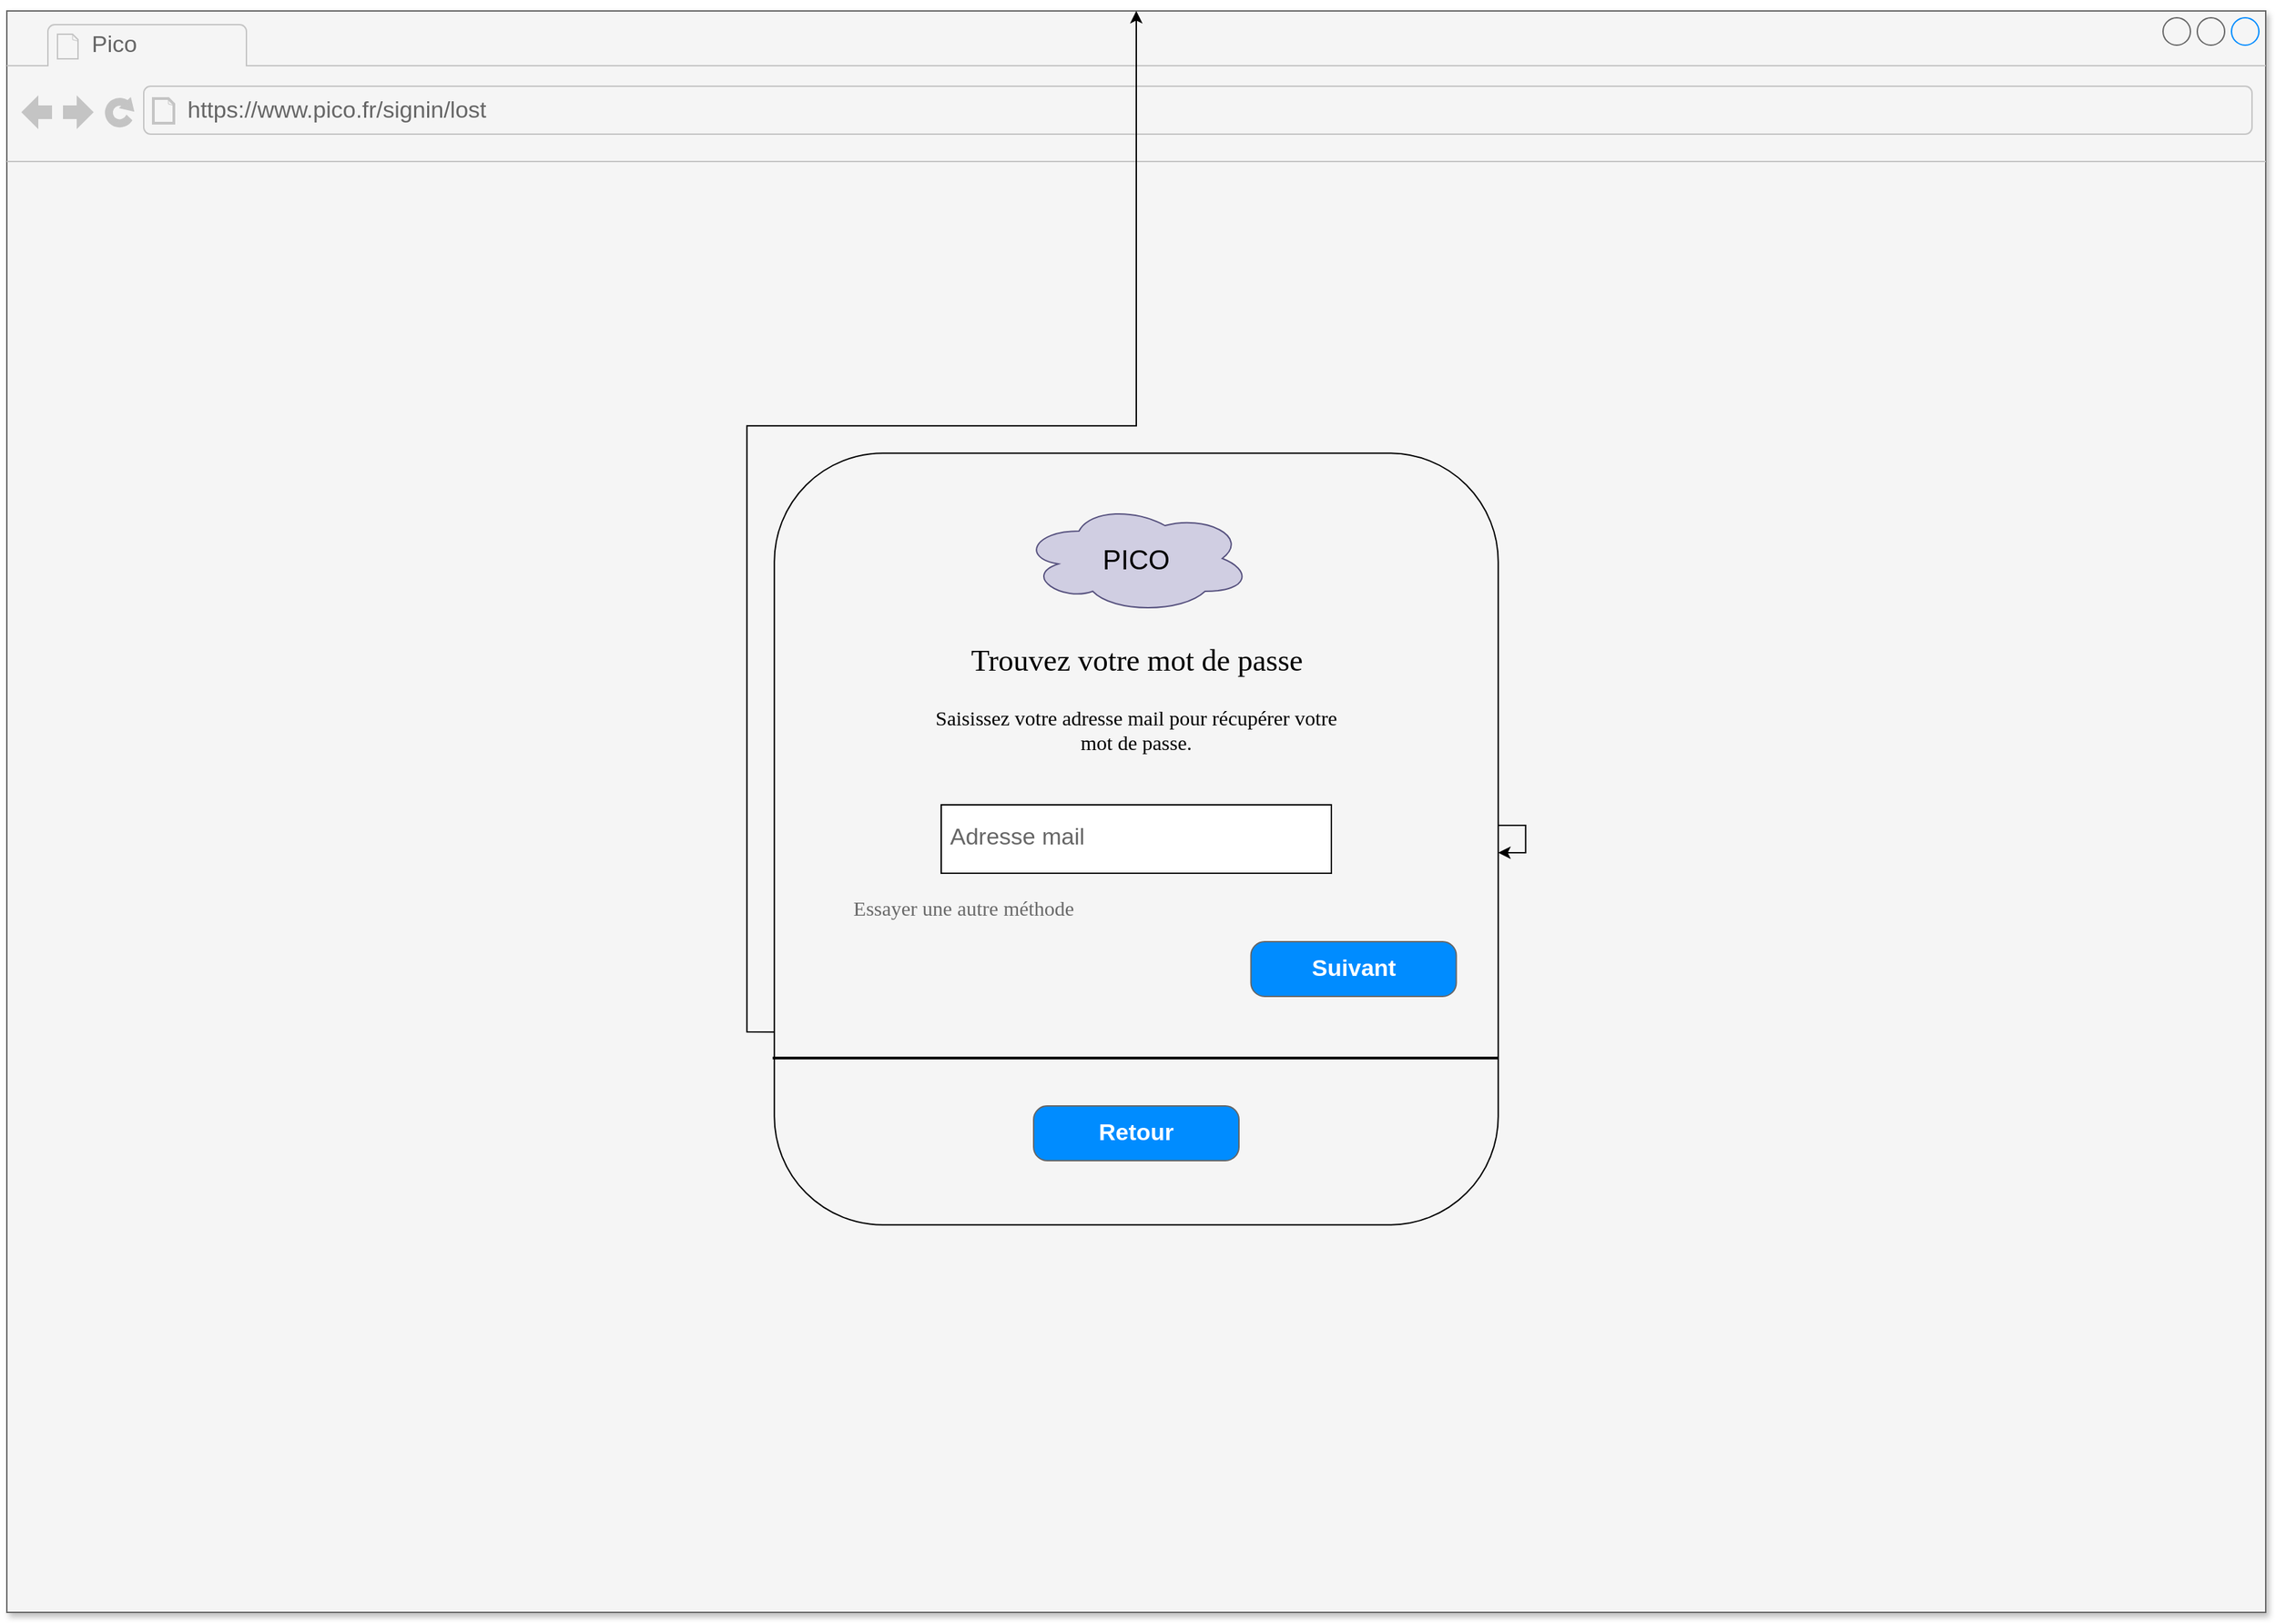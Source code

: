 <mxfile version="21.3.4">
  <diagram name="Page-1" id="Kky85m9Q1DYvnpoJH5df">
    <mxGraphModel dx="2243" dy="1916" grid="1" gridSize="10" guides="1" tooltips="1" connect="1" arrows="1" fold="1" page="0" pageScale="1" pageWidth="827" pageHeight="1169" math="0" shadow="0">
      <root>
        <mxCell id="0" />
        <mxCell id="1" parent="0" />
        <mxCell id="4EYe7IXE-JR7Fc2so7gF-2" value="" style="strokeWidth=1;shadow=1;dashed=0;align=center;html=1;shape=mxgraph.mockup.containers.browserWindow;rSize=0;strokeColor2=#008cff;strokeColor3=#c4c4c4;mainText=,;recursiveResize=0;fillColor=#f5f5f5;strokeColor=#666666;fontColor=#333333;" parent="1" vertex="1">
          <mxGeometry width="1650" height="1170" as="geometry" />
        </mxCell>
        <mxCell id="4EYe7IXE-JR7Fc2so7gF-3" value="Pico" style="strokeWidth=1;shadow=0;dashed=0;align=center;html=1;shape=mxgraph.mockup.containers.anchor;fontSize=17;fontColor=#666666;align=left;whiteSpace=wrap;" parent="4EYe7IXE-JR7Fc2so7gF-2" vertex="1">
          <mxGeometry x="60" y="12" width="110" height="26" as="geometry" />
        </mxCell>
        <mxCell id="4EYe7IXE-JR7Fc2so7gF-4" value="https://www.pico.fr/signin/lost" style="strokeWidth=1;shadow=0;dashed=0;align=center;html=1;shape=mxgraph.mockup.containers.anchor;rSize=0;fontSize=17;fontColor=#666666;align=left;" parent="4EYe7IXE-JR7Fc2so7gF-2" vertex="1">
          <mxGeometry x="130" y="60" width="250" height="26" as="geometry" />
        </mxCell>
        <mxCell id="bM7IQYcvUBJuGgp6gzmL-14" style="edgeStyle=orthogonalEdgeStyle;rounded=0;orthogonalLoop=1;jettySize=auto;html=1;exitX=0;exitY=0.75;exitDx=0;exitDy=0;" parent="4EYe7IXE-JR7Fc2so7gF-2" source="bM7IQYcvUBJuGgp6gzmL-2" target="4EYe7IXE-JR7Fc2so7gF-2" edge="1">
          <mxGeometry relative="1" as="geometry" />
        </mxCell>
        <mxCell id="bM7IQYcvUBJuGgp6gzmL-2" value="" style="rounded=1;whiteSpace=wrap;html=1;fillColor=none;strokeColor=#000000;" parent="4EYe7IXE-JR7Fc2so7gF-2" vertex="1">
          <mxGeometry x="560.63" y="323.13" width="528.75" height="563.75" as="geometry" />
        </mxCell>
        <mxCell id="bM7IQYcvUBJuGgp6gzmL-3" value="&lt;font color=&quot;#000000&quot; style=&quot;font-size: 20px;&quot;&gt;PICO&lt;/font&gt;" style="ellipse;shape=cloud;whiteSpace=wrap;html=1;fillColor=#d0cee2;strokeColor=#56517e;" parent="4EYe7IXE-JR7Fc2so7gF-2" vertex="1">
          <mxGeometry x="741.25" y="360" width="167.5" height="80" as="geometry" />
        </mxCell>
        <mxCell id="bM7IQYcvUBJuGgp6gzmL-4" value="&lt;font style=&quot;font-size: 15px;&quot; face=&quot;Verdana&quot; color=&quot;#000000&quot;&gt;Saisissez votre adresse mail pour récupérer votre mot de passe.&lt;/font&gt;" style="text;strokeColor=none;align=center;fillColor=none;html=1;verticalAlign=middle;whiteSpace=wrap;rounded=0;" parent="4EYe7IXE-JR7Fc2so7gF-2" vertex="1">
          <mxGeometry x="675" y="500" width="300" height="50" as="geometry" />
        </mxCell>
        <mxCell id="bM7IQYcvUBJuGgp6gzmL-5" value="&lt;font face=&quot;Verdana&quot; size=&quot;1&quot; color=&quot;#000000&quot;&gt;&lt;span style=&quot;font-size: 22px;&quot;&gt;Trouvez votre mot de passe&lt;/span&gt;&lt;/font&gt;" style="text;strokeColor=none;align=center;fillColor=none;html=1;verticalAlign=middle;whiteSpace=wrap;rounded=0;" parent="4EYe7IXE-JR7Fc2so7gF-2" vertex="1">
          <mxGeometry x="642.5" y="460" width="365" height="30" as="geometry" />
        </mxCell>
        <mxCell id="bM7IQYcvUBJuGgp6gzmL-6" style="edgeStyle=orthogonalEdgeStyle;rounded=0;orthogonalLoop=1;jettySize=auto;html=1;" parent="4EYe7IXE-JR7Fc2so7gF-2" source="bM7IQYcvUBJuGgp6gzmL-2" target="bM7IQYcvUBJuGgp6gzmL-2" edge="1">
          <mxGeometry relative="1" as="geometry" />
        </mxCell>
        <mxCell id="bM7IQYcvUBJuGgp6gzmL-7" value="Adresse mail" style="strokeWidth=1;shadow=0;dashed=0;align=center;html=1;shape=mxgraph.mockup.text.textBox;fontColor=#666666;align=left;fontSize=17;spacingLeft=4;spacingTop=-3;whiteSpace=wrap;strokeColor=#000000;mainText=;fillColor=#FFFFFF;" parent="4EYe7IXE-JR7Fc2so7gF-2" vertex="1">
          <mxGeometry x="682.5" y="580" width="285" height="50" as="geometry" />
        </mxCell>
        <mxCell id="bM7IQYcvUBJuGgp6gzmL-8" value="Suivant" style="strokeWidth=1;shadow=0;dashed=0;align=center;html=1;shape=mxgraph.mockup.buttons.button;strokeColor=#666666;fontColor=#ffffff;mainText=;buttonStyle=round;fontSize=17;fontStyle=1;fillColor=#008cff;whiteSpace=wrap;" parent="4EYe7IXE-JR7Fc2so7gF-2" vertex="1">
          <mxGeometry x="908.75" y="680" width="150" height="40" as="geometry" />
        </mxCell>
        <mxCell id="bM7IQYcvUBJuGgp6gzmL-9" value="&lt;font size=&quot;1&quot; color=&quot;#696969&quot; face=&quot;Verdana&quot;&gt;&lt;span style=&quot;caret-color: rgb(161, 161, 161); font-size: 15px;&quot;&gt;Essayer une autre méthode&lt;/span&gt;&lt;/font&gt;" style="text;strokeColor=none;align=center;fillColor=none;html=1;verticalAlign=middle;whiteSpace=wrap;rounded=0;" parent="4EYe7IXE-JR7Fc2so7gF-2" vertex="1">
          <mxGeometry x="580" y="640" width="237.5" height="30" as="geometry" />
        </mxCell>
        <mxCell id="bM7IQYcvUBJuGgp6gzmL-17" value="" style="line;strokeWidth=2;html=1;strokeColor=#000000;" parent="4EYe7IXE-JR7Fc2so7gF-2" vertex="1">
          <mxGeometry x="559.38" y="760" width="530" height="10" as="geometry" />
        </mxCell>
        <mxCell id="bM7IQYcvUBJuGgp6gzmL-18" value="Retour" style="strokeWidth=1;shadow=0;dashed=0;align=center;html=1;shape=mxgraph.mockup.buttons.button;strokeColor=#666666;fontColor=#ffffff;mainText=;buttonStyle=round;fontSize=17;fontStyle=1;fillColor=#008cff;whiteSpace=wrap;" parent="4EYe7IXE-JR7Fc2so7gF-2" vertex="1">
          <mxGeometry x="750.01" y="800" width="150" height="40" as="geometry" />
        </mxCell>
      </root>
    </mxGraphModel>
  </diagram>
</mxfile>
